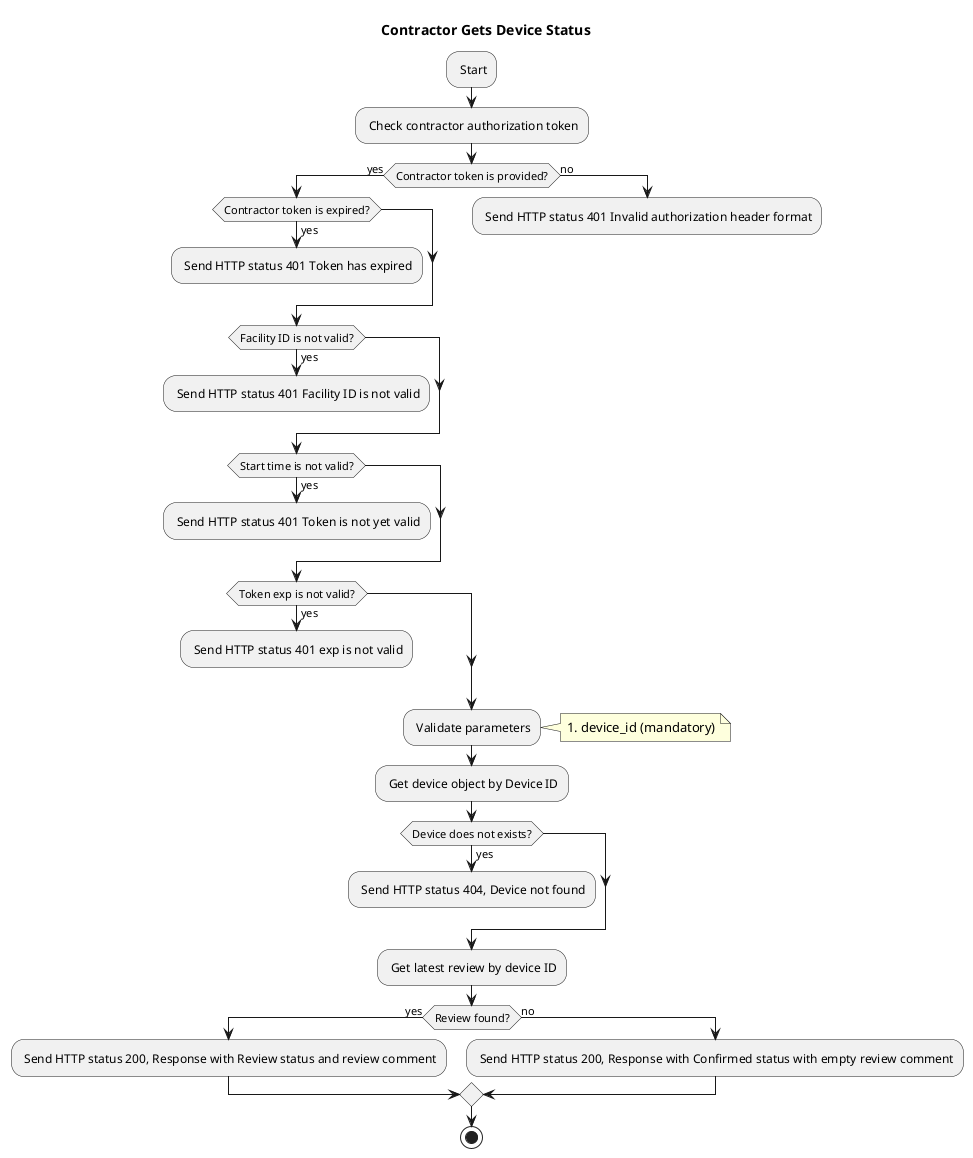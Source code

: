 @startuml Contractor gets device status
title Contractor Gets Device Status

: Start;
: Check contractor authorization token;
if (Contractor token is provided?) then (yes)
    if (Contractor token is expired?) then (yes)
        : Send HTTP status 401 Token has expired;
        kill
    endif
    if (Facility ID is not valid?) then (yes)
        : Send HTTP status 401 Facility ID is not valid;
        kill
    endif
    if (Start time is not valid?) then (yes)
        : Send HTTP status 401 Token is not yet valid;
        kill
    endif
    if (Token exp is not valid?) then (yes)
        : Send HTTP status 401 exp is not valid;
        kill
    endif
else (no)
    : Send HTTP status 401 Invalid authorization header format;
    kill
endif
: Validate parameters;
note right
1. device_id (mandatory)
end note

: Get device object by Device ID;
if (Device does not exists?) then (yes)
    : Send HTTP status 404, Device not found;
    kill
endif

: Get latest review by device ID;

if (Review found?) then (yes)
    : Send HTTP status 200, Response with Review status and review comment;
else (no)
    : Send HTTP status 200, Response with Confirmed status with empty review comment;
endif
stop
@enduml
